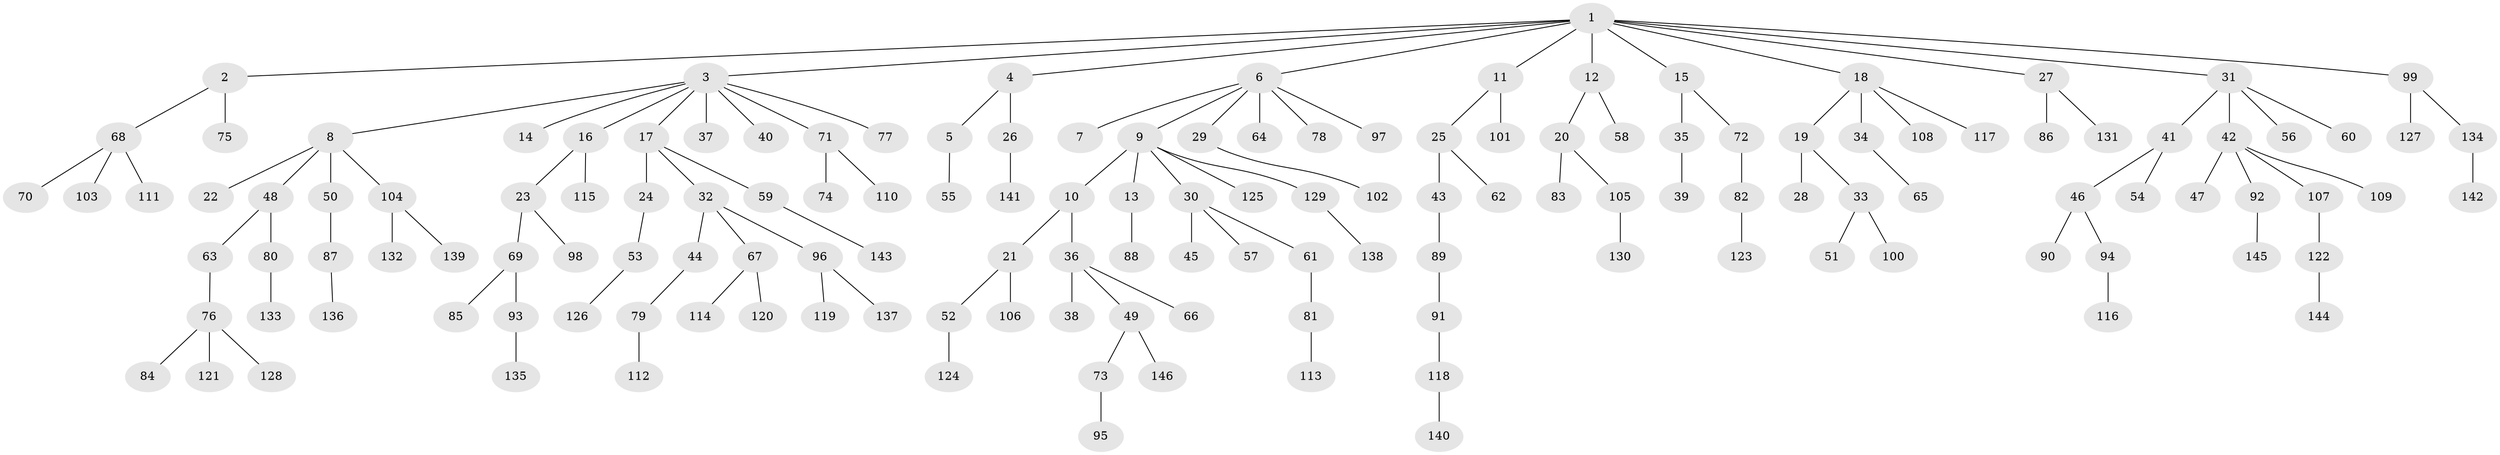 // coarse degree distribution, {2: 0.19607843137254902, 1: 0.6372549019607843, 5: 0.0392156862745098, 3: 0.06862745098039216, 4: 0.029411764705882353, 30: 0.00980392156862745, 6: 0.00980392156862745, 8: 0.00980392156862745}
// Generated by graph-tools (version 1.1) at 2025/56/03/04/25 21:56:39]
// undirected, 146 vertices, 145 edges
graph export_dot {
graph [start="1"]
  node [color=gray90,style=filled];
  1;
  2;
  3;
  4;
  5;
  6;
  7;
  8;
  9;
  10;
  11;
  12;
  13;
  14;
  15;
  16;
  17;
  18;
  19;
  20;
  21;
  22;
  23;
  24;
  25;
  26;
  27;
  28;
  29;
  30;
  31;
  32;
  33;
  34;
  35;
  36;
  37;
  38;
  39;
  40;
  41;
  42;
  43;
  44;
  45;
  46;
  47;
  48;
  49;
  50;
  51;
  52;
  53;
  54;
  55;
  56;
  57;
  58;
  59;
  60;
  61;
  62;
  63;
  64;
  65;
  66;
  67;
  68;
  69;
  70;
  71;
  72;
  73;
  74;
  75;
  76;
  77;
  78;
  79;
  80;
  81;
  82;
  83;
  84;
  85;
  86;
  87;
  88;
  89;
  90;
  91;
  92;
  93;
  94;
  95;
  96;
  97;
  98;
  99;
  100;
  101;
  102;
  103;
  104;
  105;
  106;
  107;
  108;
  109;
  110;
  111;
  112;
  113;
  114;
  115;
  116;
  117;
  118;
  119;
  120;
  121;
  122;
  123;
  124;
  125;
  126;
  127;
  128;
  129;
  130;
  131;
  132;
  133;
  134;
  135;
  136;
  137;
  138;
  139;
  140;
  141;
  142;
  143;
  144;
  145;
  146;
  1 -- 2;
  1 -- 3;
  1 -- 4;
  1 -- 6;
  1 -- 11;
  1 -- 12;
  1 -- 15;
  1 -- 18;
  1 -- 27;
  1 -- 31;
  1 -- 99;
  2 -- 68;
  2 -- 75;
  3 -- 8;
  3 -- 14;
  3 -- 16;
  3 -- 17;
  3 -- 37;
  3 -- 40;
  3 -- 71;
  3 -- 77;
  4 -- 5;
  4 -- 26;
  5 -- 55;
  6 -- 7;
  6 -- 9;
  6 -- 29;
  6 -- 64;
  6 -- 78;
  6 -- 97;
  8 -- 22;
  8 -- 48;
  8 -- 50;
  8 -- 104;
  9 -- 10;
  9 -- 13;
  9 -- 30;
  9 -- 125;
  9 -- 129;
  10 -- 21;
  10 -- 36;
  11 -- 25;
  11 -- 101;
  12 -- 20;
  12 -- 58;
  13 -- 88;
  15 -- 35;
  15 -- 72;
  16 -- 23;
  16 -- 115;
  17 -- 24;
  17 -- 32;
  17 -- 59;
  18 -- 19;
  18 -- 34;
  18 -- 108;
  18 -- 117;
  19 -- 28;
  19 -- 33;
  20 -- 83;
  20 -- 105;
  21 -- 52;
  21 -- 106;
  23 -- 69;
  23 -- 98;
  24 -- 53;
  25 -- 43;
  25 -- 62;
  26 -- 141;
  27 -- 86;
  27 -- 131;
  29 -- 102;
  30 -- 45;
  30 -- 57;
  30 -- 61;
  31 -- 41;
  31 -- 42;
  31 -- 56;
  31 -- 60;
  32 -- 44;
  32 -- 67;
  32 -- 96;
  33 -- 51;
  33 -- 100;
  34 -- 65;
  35 -- 39;
  36 -- 38;
  36 -- 49;
  36 -- 66;
  41 -- 46;
  41 -- 54;
  42 -- 47;
  42 -- 92;
  42 -- 107;
  42 -- 109;
  43 -- 89;
  44 -- 79;
  46 -- 90;
  46 -- 94;
  48 -- 63;
  48 -- 80;
  49 -- 73;
  49 -- 146;
  50 -- 87;
  52 -- 124;
  53 -- 126;
  59 -- 143;
  61 -- 81;
  63 -- 76;
  67 -- 114;
  67 -- 120;
  68 -- 70;
  68 -- 103;
  68 -- 111;
  69 -- 85;
  69 -- 93;
  71 -- 74;
  71 -- 110;
  72 -- 82;
  73 -- 95;
  76 -- 84;
  76 -- 121;
  76 -- 128;
  79 -- 112;
  80 -- 133;
  81 -- 113;
  82 -- 123;
  87 -- 136;
  89 -- 91;
  91 -- 118;
  92 -- 145;
  93 -- 135;
  94 -- 116;
  96 -- 119;
  96 -- 137;
  99 -- 127;
  99 -- 134;
  104 -- 132;
  104 -- 139;
  105 -- 130;
  107 -- 122;
  118 -- 140;
  122 -- 144;
  129 -- 138;
  134 -- 142;
}
